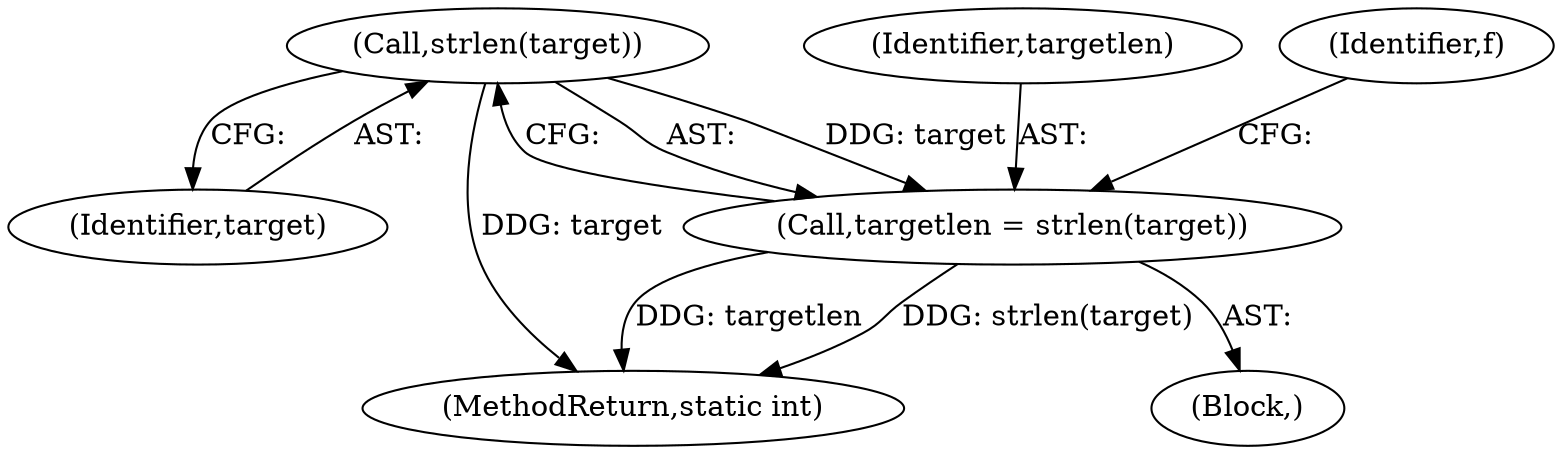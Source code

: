 digraph "0_infradead_9ed437c50d89eabae763dd422579f73fdebf288d_0@API" {
"1000451" [label="(Call,strlen(target))"];
"1000449" [label="(Call,targetlen = strlen(target))"];
"1000450" [label="(Identifier,targetlen)"];
"1000449" [label="(Call,targetlen = strlen(target))"];
"1000433" [label="(Block,)"];
"1000452" [label="(Identifier,target)"];
"1000451" [label="(Call,strlen(target))"];
"1000484" [label="(MethodReturn,static int)"];
"1000456" [label="(Identifier,f)"];
"1000451" -> "1000449"  [label="AST: "];
"1000451" -> "1000452"  [label="CFG: "];
"1000452" -> "1000451"  [label="AST: "];
"1000449" -> "1000451"  [label="CFG: "];
"1000451" -> "1000484"  [label="DDG: target"];
"1000451" -> "1000449"  [label="DDG: target"];
"1000449" -> "1000433"  [label="AST: "];
"1000450" -> "1000449"  [label="AST: "];
"1000456" -> "1000449"  [label="CFG: "];
"1000449" -> "1000484"  [label="DDG: targetlen"];
"1000449" -> "1000484"  [label="DDG: strlen(target)"];
}
